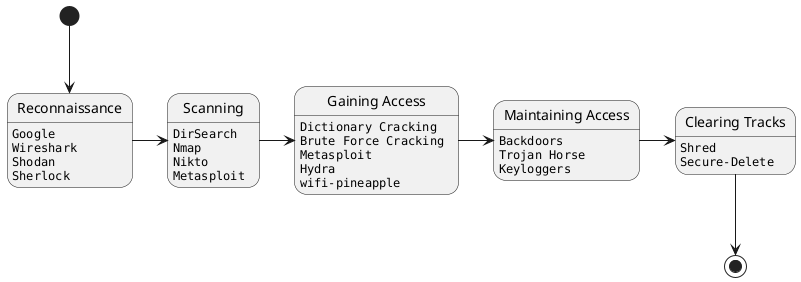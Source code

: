 @startuml
state "Reconnaissance" as Reconnaissance
state "Scanning" as Scanning
state "Gaining Access" as GainingAccess
state "Maintaining Access" as MaintainingAccess
state "Clearing Tracks" as ClearingTracks

Reconnaissance : ""Google""
Reconnaissance : ""Wireshark""
Reconnaissance : ""Shodan""
Reconnaissance : ""Sherlock""

Scanning : ""DirSearch""
Scanning : ""Nmap""
Scanning : ""Nikto""
Scanning : ""Metasploit""

GainingAccess : ""Dictionary Cracking""
GainingAccess : ""Brute Force Cracking""
GainingAccess : ""Metasploit""
GainingAccess : ""Hydra""
GainingAccess : ""wifi-pineapple""

MaintainingAccess : ""Backdoors""
MaintainingAccess : ""Trojan Horse""
MaintainingAccess : ""Keyloggers""

ClearingTracks : ""Shred""
ClearingTracks : ""Secure-Delete""

[*] --> Reconnaissance

Reconnaissance -> Scanning
Scanning -> GainingAccess
GainingAccess -> MaintainingAccess
MaintainingAccess -> ClearingTracks

ClearingTracks --> [*]
@enduml
